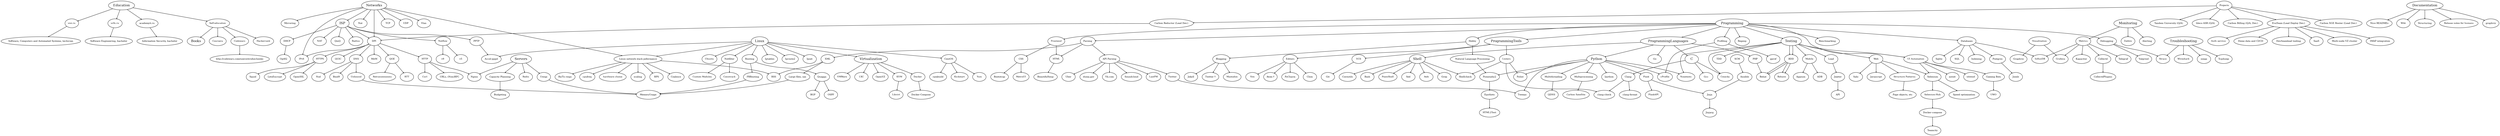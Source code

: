 digraph G {
	node [fontsize=9];
	edge [arrowsize=0.3, color=black];
	Books [fontsize=13];
	ISP [fontsize=13];
	Documentation [fontsize=13];
	Programming [fontsize=13];
	ProgrammingTools [fontsize=13];
	ProgrammingLanguages [fontsize=13];
	C [fontsize=13];
	Shell [fontsize=13];
	Python [fontsize=13];
	Linux [fontsize=13];
	Networks [fontsize=13];
	Virtualization [fontsize=13];
	Education [fontsize=13];
	Monitoring [fontsize=13];
	Troubleshooting [fontsize=13];
	Testing [fontsize=13];
	Servers [fontsize=13]

	Servers -> Nginx;
	Servers -> Uwsgi -> MemoryUsage;
	Servers -> Redis;
	Servers -> "Capacity Planning" -> "Budgeting";
	Testing -> Mobile -> Appium;
		Mobile -> ADB;
	Testing -> BDD -> Behave;
		BDD -> Behat;
	Testing -> Web -> Selenium -> "Speed optimization";
		Selenium -> "Selenium-Hub" -> "Docker-compose" -> "Teamcity"
		Web -> Sahi;
		Web -> Javascript;
		Web -> "Structure Patterns" -> "Page objects, etc"
	Testing -> Load -> Jmeter -> API;
	Documentation -> "Nice READMEs";
	Documentation -> Wiki;
	Documentation -> Structuring;
	Documentation -> "Release notes for humans";
	Documentation -> graphviz;
	SCM -> Ansible;
	Ansible -> Jinja;
	Projects -> "Tandem University (Q/A)";
	Projects -> "Ideco ASR (Q/A)";
	Projects -> "Carbon Billing (Q/A, Dev.)";
	Projects -> "Carbon Reductor (Lead Dev.)" -> DPI;
	Projects -> "Carbon XGE Router (Lead Dev.)";
	Projects -> "EvaTeam (Lead Deploy Dev.)" -> SaaS;
		"EvaTeam (Lead Deploy Dev.)" -> "Multi-node VZ cluster";
		"EvaTeam (Lead Deploy Dev.)" -> "IMAP integration";
		"EvaTeam (Lead Deploy Dev.)" -> "Auth service";
		"EvaTeam (Lead Deploy Dev.)" -> "Demo data and CI/CD";
		"EvaTeam (Lead Deploy Dev.)" -> "Dev/teamlead tooling";

	Programming -> Regexp;
	Programming -> ProgrammingLanguages;
	Programming -> Testing;
	Programming -> "UI Automation" -> "Gaming Bots" -> UWO;
	Programming -> Profiling;
	Programming -> Benchmarking;
	Programming -> Databases;
	Programming -> Debugging;
	Programming -> ProgrammingTools;
	Programming -> Frontend;
	Programming -> Parsing -> XML -> RSS;
		Parsing -> HTML -> BeautifulSoup;
		Parsing -> "API Parsing";
		XML -> "Large files, sax" -> MemoryUsage
	Programming -> Hobby;

		Hobby -> Blogging;
			Blogging -> Jekyll;
			Blogging -> "Twitter †";
			Blogging -> Mastodon;
		Hobby -> "Natural Language Processing" -> Pymorphy2 -> Epythets -> HTML2Text;
	ProgrammingLanguages -> Python;
	ProgrammingLanguages -> C;
	ProgrammingLanguages -> Shell;
	ProgrammingLanguages -> PHP;
	ProgrammingLanguages -> Go;
	Python -> Nosetests;
	Python -> Flask;
	Python -> cProfile;
	Python -> Pylint;
	Python -> Ipython;
	Python -> Multithreading -> QDNS;
	Python -> Multiprocessing -> "Carbon Satellite";
	Python -> Tweepy;
	Python -> Pymorphy2;
	"API Parsing" -> Twitter;
	"API Parsing" -> "duma.gov";
	"API Parsing" -> "Vk.com";
	"API Parsing" -> Soundcloud;
	"API Parsing" -> LastFM;
	"API Parsing" -> Uber;
	Twitter -> Tweepy;
	Flask -> FlaskAPI;
	Flask -> Jinja -> Jinjarg;
	C -> Cmocka;
	C -> Gcc;
	C -> Clang;
	Clang -> "clang-check";
	Clang -> "clang-format";
	Shell -> Bash;
	Shell -> PosixShell;
	Shell -> Sed;
	Shell -> Awk;
	Shell -> Grep;
	Shell -> Coreutils;
	Shell -> Shellcheck;
	Testing -> Nosetests;
	Testing -> Cmocka;
	Testing -> BDD -> Behat;
		BDD -> Behave;
	Testing -> TDD;
	Testing -> "UI Automation";
	"UI Automation" -> Selenium;
	"UI Automation" -> xdotool;
	"UI Automation" -> autoit;
	Profiling -> cProfile;
	Profiling -> gprof;
	Databases -> InfluxDB;
	Databases -> Postgres;
	Databases -> Sqlite;
	Databases -> SQL;
	Databases -> Indexing;
	Postgres -> Jsonb;
	Linters -> Pylint;
	Linters -> "clang-check";
	Linters -> Shellcheck;
	Linux -> Iptables;
	Linux -> Iproute2;
	Linux -> Ipset;
	Linux -> CentOS;
	Linux -> Ubuntu;
	Linux -> Netfilter;
	Linux -> Routing;
	Routing -> Quagga;
	Routing -> FRRouting -> MemoryUsage;
	Quagga -> OSPF;
	Quagga -> BGP;
	CentOS -> Kickstart;
	CentOS -> Yum;
	CentOS -> rpmbuild;
	Linux -> "Linux network stack peformance";
	Networks -> "Linux network stack peformance";
	"Linux network stack peformance" -> RSS;
	"Linux network stack peformance" -> RPS;
	"Linux network stack peformance" -> Coalesce;
	"Linux network stack peformance" -> "Rx/Tx rings";
	"Linux network stack peformance" -> cpufreq;
	"Linux network stack peformance" -> "hardware choise";
	"Linux network stack peformance" -> scaling;
	Netfilter -> Conntrack;
	Netfilter -> "Custom Modules";
	Networks -> Nat;
	Networks -> IPv6;
	Networks -> TCP;
	Networks -> UDP;
	Networks -> DPI;
	Networks -> Vlan;
	Networks -> Mirroring;
	Networks -> ISP;
	Monitoring -> Zabbix;
	Monitoring -> Alerting;
	Monitoring -> Metrics;
		Metrics -> InfluxDB;
		Metrics -> Telegraf;
		Metrics -> Kapacitor;
		Metrics -> Grafana;
		Metrics -> Collectd;
			Collectd -> CollectdPlugins;
	Debugging -> Strace;
	Debugging -> Valgrind;
	Frontend -> CSS;
	Frontend -> HTML;
		CSS -> MetroUI;
		CSS -> Bootstrap;
	DPI -> HTTP;
	DPI -> HTTPS;
	DPI -> QUIC;
	HTTPS -> LetsEncrypt;
	HTTPS -> OpenSSL;
	DPI -> DNS;
	DPI -> IPv6;
	DPI -> MitM;
	DPI -> QOE -> RTT;
	QOE -> Retransmissions;
	DNS -> Bind9;
	DNS -> Unbound -> MemoryUsage;
	DNS -> Nsd;
	HTTP -> Nginx;
	HTTP -> Curl;
	HTTP -> "URLs, (Non)RFC";
	HTTPS -> Squid;
	ProgrammingTools -> Linters;
	ProgrammingTools -> Editors;
	ProgrammingTools -> VCS;
	Editors -> "Atom †";
	Editors -> PyCharm;
	Editors -> Clion;
	Editors -> Vim;
	VCS -> Git;
	PHP -> Behat;
	Troubleshooting -> Strace;
	Troubleshooting -> Tcpdump;
	Troubleshooting -> Wireshark;
	Troubleshooting -> nmap;

	ISP -> DPI;
	ISP -> NAT;
	ISP -> QinQ;
	ISP -> Radius;
	ISP -> Netflow;
	ISP -> DHCP;
	ISP -> PPTP;
	PPTP -> "Accel-pppd";
	Linux -> "Accel-pppd";
	DHCP -> Opt82;
	Netflow -> v5;
	Netflow -> v9;
	Visualization -> Grafana;
	Visualization -> Graphviz;
	Education -> "uisi.ru" -> "Software, Computers and Automated Systems, techician";
	Education -> "urfu.ru" -> "Software Engineering, bachelor";
	Education -> "academyit.ru" -> "Information Security, bachelor"
	Education -> "Self-education";
		"Self-education" -> Coursera;
		"Self-education" -> Codewars;
			Codewars -> "http://codewars.com/users/strizhechenko";
		"Self-education" -> Hackerrank;
		"Self-education" -> Books;
	Linux -> Virtualization;
	Virtualization -> KVM -> Libvirt;
	Virtualization -> VMWare;
	Virtualization -> LXC;
	Virtualization -> OpenVZ;
	Virtualization -> Docker -> "Docker-Compose";
}
